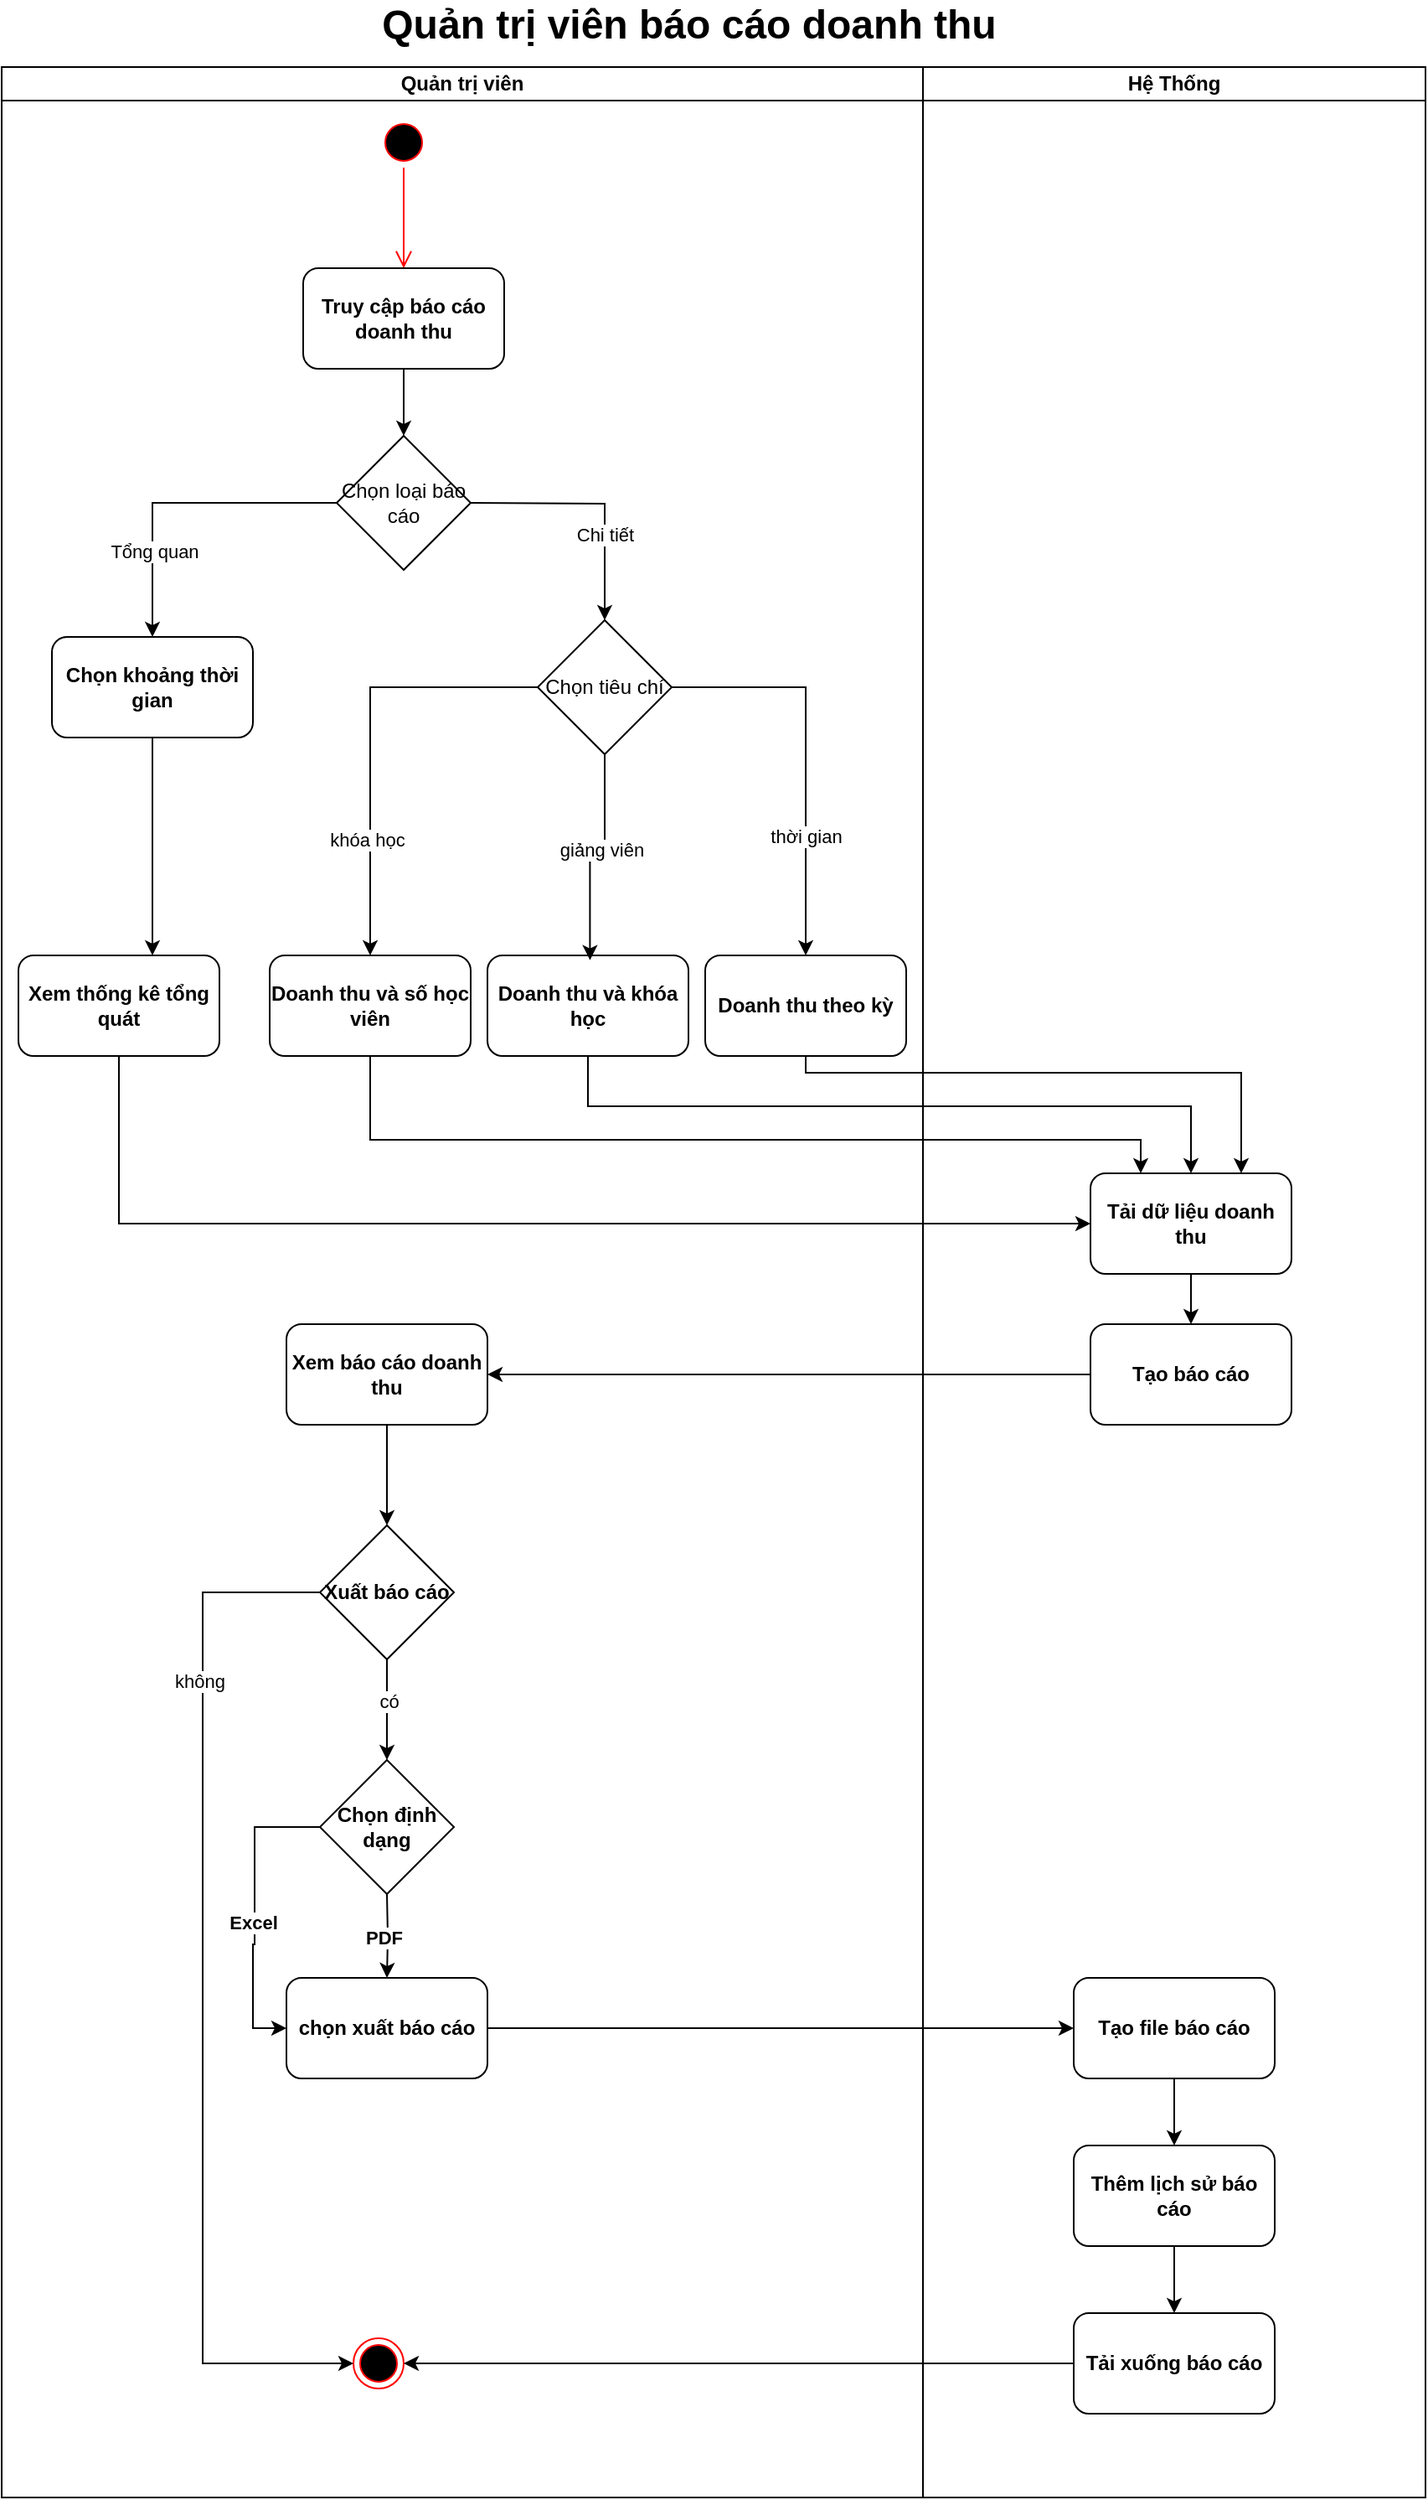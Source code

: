 <mxfile version="26.1.0">
  <diagram name="Page-1" id="gtC0o7gPrioIXNjkpajo">
    <mxGraphModel dx="1678" dy="888" grid="1" gridSize="10" guides="1" tooltips="1" connect="1" arrows="1" fold="1" page="1" pageScale="1" pageWidth="850" pageHeight="1100" math="0" shadow="0">
      <root>
        <mxCell id="0" />
        <mxCell id="1" parent="0" />
        <mxCell id="rXxk_b_7CrcXBClD_stp-1" value="Quản trị viên" style="swimlane;startSize=20;whiteSpace=wrap;html=1;fontStyle=1" vertex="1" parent="1">
          <mxGeometry y="140" width="550" height="1450" as="geometry" />
        </mxCell>
        <mxCell id="rXxk_b_7CrcXBClD_stp-2" value="" style="ellipse;html=1;shape=startState;fillColor=#000000;strokeColor=#ff0000;fontStyle=1" vertex="1" parent="rXxk_b_7CrcXBClD_stp-1">
          <mxGeometry x="225" y="30" width="30" height="30" as="geometry" />
        </mxCell>
        <mxCell id="rXxk_b_7CrcXBClD_stp-3" value="" style="edgeStyle=orthogonalEdgeStyle;html=1;verticalAlign=bottom;endArrow=open;endSize=8;strokeColor=#ff0000;rounded=0;fontStyle=1;entryX=0.5;entryY=0;entryDx=0;entryDy=0;" edge="1" parent="rXxk_b_7CrcXBClD_stp-1" source="rXxk_b_7CrcXBClD_stp-2" target="rXxk_b_7CrcXBClD_stp-17">
          <mxGeometry relative="1" as="geometry">
            <mxPoint x="185" y="120" as="targetPoint" />
            <Array as="points" />
          </mxGeometry>
        </mxCell>
        <mxCell id="rXxk_b_7CrcXBClD_stp-63" style="edgeStyle=orthogonalEdgeStyle;rounded=0;orthogonalLoop=1;jettySize=auto;html=1;entryX=0.5;entryY=0;entryDx=0;entryDy=0;" edge="1" parent="rXxk_b_7CrcXBClD_stp-1" source="rXxk_b_7CrcXBClD_stp-17" target="rXxk_b_7CrcXBClD_stp-50">
          <mxGeometry relative="1" as="geometry" />
        </mxCell>
        <mxCell id="rXxk_b_7CrcXBClD_stp-17" value="Truy cập báo cáo doanh thu" style="rounded=1;whiteSpace=wrap;html=1;fontStyle=1" vertex="1" parent="rXxk_b_7CrcXBClD_stp-1">
          <mxGeometry x="180" y="120" width="120" height="60" as="geometry" />
        </mxCell>
        <mxCell id="rXxk_b_7CrcXBClD_stp-58" style="edgeStyle=orthogonalEdgeStyle;rounded=0;orthogonalLoop=1;jettySize=auto;html=1;" edge="1" parent="rXxk_b_7CrcXBClD_stp-1" source="rXxk_b_7CrcXBClD_stp-50" target="rXxk_b_7CrcXBClD_stp-56">
          <mxGeometry relative="1" as="geometry" />
        </mxCell>
        <mxCell id="rXxk_b_7CrcXBClD_stp-61" value="Tổng quan" style="edgeLabel;html=1;align=center;verticalAlign=middle;resizable=0;points=[];" vertex="1" connectable="0" parent="rXxk_b_7CrcXBClD_stp-58">
          <mxGeometry x="0.463" y="1" relative="1" as="geometry">
            <mxPoint as="offset" />
          </mxGeometry>
        </mxCell>
        <mxCell id="rXxk_b_7CrcXBClD_stp-59" style="edgeStyle=orthogonalEdgeStyle;rounded=0;orthogonalLoop=1;jettySize=auto;html=1;entryX=0.5;entryY=0;entryDx=0;entryDy=0;" edge="1" parent="rXxk_b_7CrcXBClD_stp-1" target="rXxk_b_7CrcXBClD_stp-60">
          <mxGeometry relative="1" as="geometry">
            <mxPoint x="280.001" y="260.029" as="sourcePoint" />
            <mxPoint x="360.03" y="340" as="targetPoint" />
          </mxGeometry>
        </mxCell>
        <mxCell id="rXxk_b_7CrcXBClD_stp-62" value="Chi tiết" style="edgeLabel;html=1;align=center;verticalAlign=middle;resizable=0;points=[];" vertex="1" connectable="0" parent="rXxk_b_7CrcXBClD_stp-59">
          <mxGeometry x="0.315" relative="1" as="geometry">
            <mxPoint as="offset" />
          </mxGeometry>
        </mxCell>
        <mxCell id="rXxk_b_7CrcXBClD_stp-50" value="Chọn loại báo cáo" style="rhombus;whiteSpace=wrap;html=1;" vertex="1" parent="rXxk_b_7CrcXBClD_stp-1">
          <mxGeometry x="200" y="220" width="80" height="80" as="geometry" />
        </mxCell>
        <mxCell id="rXxk_b_7CrcXBClD_stp-56" value="Chọn khoảng thời gian" style="rounded=1;whiteSpace=wrap;html=1;fontStyle=1" vertex="1" parent="rXxk_b_7CrcXBClD_stp-1">
          <mxGeometry x="30" y="340" width="120" height="60" as="geometry" />
        </mxCell>
        <mxCell id="rXxk_b_7CrcXBClD_stp-72" style="edgeStyle=orthogonalEdgeStyle;rounded=0;orthogonalLoop=1;jettySize=auto;html=1;" edge="1" parent="rXxk_b_7CrcXBClD_stp-1" source="rXxk_b_7CrcXBClD_stp-60" target="rXxk_b_7CrcXBClD_stp-69">
          <mxGeometry relative="1" as="geometry" />
        </mxCell>
        <mxCell id="rXxk_b_7CrcXBClD_stp-76" value="khóa học" style="edgeLabel;html=1;align=center;verticalAlign=middle;resizable=0;points=[];" vertex="1" connectable="0" parent="rXxk_b_7CrcXBClD_stp-72">
          <mxGeometry x="0.464" y="-2" relative="1" as="geometry">
            <mxPoint as="offset" />
          </mxGeometry>
        </mxCell>
        <mxCell id="rXxk_b_7CrcXBClD_stp-74" style="edgeStyle=orthogonalEdgeStyle;rounded=0;orthogonalLoop=1;jettySize=auto;html=1;entryX=0.5;entryY=0;entryDx=0;entryDy=0;" edge="1" parent="rXxk_b_7CrcXBClD_stp-1" source="rXxk_b_7CrcXBClD_stp-60" target="rXxk_b_7CrcXBClD_stp-71">
          <mxGeometry relative="1" as="geometry" />
        </mxCell>
        <mxCell id="rXxk_b_7CrcXBClD_stp-78" value="thời gian" style="edgeLabel;html=1;align=center;verticalAlign=middle;resizable=0;points=[];" vertex="1" connectable="0" parent="rXxk_b_7CrcXBClD_stp-74">
          <mxGeometry x="0.408" relative="1" as="geometry">
            <mxPoint as="offset" />
          </mxGeometry>
        </mxCell>
        <mxCell id="rXxk_b_7CrcXBClD_stp-60" value="Chọn tiêu chí" style="rhombus;whiteSpace=wrap;html=1;" vertex="1" parent="rXxk_b_7CrcXBClD_stp-1">
          <mxGeometry x="320" y="330" width="80" height="80" as="geometry" />
        </mxCell>
        <mxCell id="rXxk_b_7CrcXBClD_stp-64" value="Xem thống kê tổng quát" style="rounded=1;whiteSpace=wrap;html=1;fontStyle=1" vertex="1" parent="rXxk_b_7CrcXBClD_stp-1">
          <mxGeometry x="10" y="530" width="120" height="60" as="geometry" />
        </mxCell>
        <mxCell id="rXxk_b_7CrcXBClD_stp-65" style="edgeStyle=orthogonalEdgeStyle;rounded=0;orthogonalLoop=1;jettySize=auto;html=1;" edge="1" parent="rXxk_b_7CrcXBClD_stp-1" source="rXxk_b_7CrcXBClD_stp-56" target="rXxk_b_7CrcXBClD_stp-64">
          <mxGeometry relative="1" as="geometry">
            <Array as="points">
              <mxPoint x="90" y="470" />
              <mxPoint x="90" y="470" />
            </Array>
          </mxGeometry>
        </mxCell>
        <mxCell id="rXxk_b_7CrcXBClD_stp-69" value="Doanh thu và số học viên" style="rounded=1;whiteSpace=wrap;html=1;fontStyle=1" vertex="1" parent="rXxk_b_7CrcXBClD_stp-1">
          <mxGeometry x="160" y="530" width="120" height="60" as="geometry" />
        </mxCell>
        <mxCell id="rXxk_b_7CrcXBClD_stp-70" value="Doanh thu và khóa học" style="rounded=1;whiteSpace=wrap;html=1;fontStyle=1" vertex="1" parent="rXxk_b_7CrcXBClD_stp-1">
          <mxGeometry x="290" y="530" width="120" height="60" as="geometry" />
        </mxCell>
        <mxCell id="rXxk_b_7CrcXBClD_stp-71" value="Doanh thu theo kỳ" style="rounded=1;whiteSpace=wrap;html=1;fontStyle=1" vertex="1" parent="rXxk_b_7CrcXBClD_stp-1">
          <mxGeometry x="420" y="530" width="120" height="60" as="geometry" />
        </mxCell>
        <mxCell id="rXxk_b_7CrcXBClD_stp-75" style="edgeStyle=orthogonalEdgeStyle;rounded=0;orthogonalLoop=1;jettySize=auto;html=1;entryX=0.51;entryY=0.047;entryDx=0;entryDy=0;entryPerimeter=0;" edge="1" parent="rXxk_b_7CrcXBClD_stp-1" source="rXxk_b_7CrcXBClD_stp-60" target="rXxk_b_7CrcXBClD_stp-70">
          <mxGeometry relative="1" as="geometry" />
        </mxCell>
        <mxCell id="rXxk_b_7CrcXBClD_stp-77" value="giảng viên" style="edgeLabel;html=1;align=center;verticalAlign=middle;resizable=0;points=[];" vertex="1" connectable="0" parent="rXxk_b_7CrcXBClD_stp-75">
          <mxGeometry x="-0.14" y="-2" relative="1" as="geometry">
            <mxPoint as="offset" />
          </mxGeometry>
        </mxCell>
        <mxCell id="rXxk_b_7CrcXBClD_stp-167" style="edgeStyle=orthogonalEdgeStyle;rounded=0;orthogonalLoop=1;jettySize=auto;html=1;entryX=0.5;entryY=0;entryDx=0;entryDy=0;" edge="1" parent="rXxk_b_7CrcXBClD_stp-1" source="rXxk_b_7CrcXBClD_stp-85" target="rXxk_b_7CrcXBClD_stp-166">
          <mxGeometry relative="1" as="geometry" />
        </mxCell>
        <mxCell id="rXxk_b_7CrcXBClD_stp-85" value="Xem báo cáo doanh thu" style="rounded=1;whiteSpace=wrap;html=1;fontStyle=1" vertex="1" parent="rXxk_b_7CrcXBClD_stp-1">
          <mxGeometry x="170" y="750" width="120" height="60" as="geometry" />
        </mxCell>
        <mxCell id="rXxk_b_7CrcXBClD_stp-166" value="Xuất báo cáo" style="rhombus;whiteSpace=wrap;html=1;fontStyle=1" vertex="1" parent="rXxk_b_7CrcXBClD_stp-1">
          <mxGeometry x="190" y="870" width="80" height="80" as="geometry" />
        </mxCell>
        <mxCell id="rXxk_b_7CrcXBClD_stp-22" value="Hệ Thống" style="swimlane;startSize=20;whiteSpace=wrap;html=1;fontStyle=1" vertex="1" parent="1">
          <mxGeometry x="550" y="140" width="300" height="1450" as="geometry" />
        </mxCell>
        <mxCell id="rXxk_b_7CrcXBClD_stp-84" style="edgeStyle=orthogonalEdgeStyle;rounded=0;orthogonalLoop=1;jettySize=auto;html=1;" edge="1" parent="rXxk_b_7CrcXBClD_stp-22" source="rXxk_b_7CrcXBClD_stp-66" target="rXxk_b_7CrcXBClD_stp-83">
          <mxGeometry relative="1" as="geometry" />
        </mxCell>
        <mxCell id="rXxk_b_7CrcXBClD_stp-66" value="Tải dữ liệu doanh thu" style="rounded=1;whiteSpace=wrap;html=1;fontStyle=1" vertex="1" parent="rXxk_b_7CrcXBClD_stp-22">
          <mxGeometry x="100" y="660" width="120" height="60" as="geometry" />
        </mxCell>
        <mxCell id="rXxk_b_7CrcXBClD_stp-83" value="Tạo báo cáo" style="rounded=1;whiteSpace=wrap;html=1;fontStyle=1" vertex="1" parent="rXxk_b_7CrcXBClD_stp-22">
          <mxGeometry x="100" y="750" width="120" height="60" as="geometry" />
        </mxCell>
        <mxCell id="rXxk_b_7CrcXBClD_stp-113" style="edgeStyle=orthogonalEdgeStyle;rounded=0;orthogonalLoop=1;jettySize=auto;html=1;fontStyle=1" edge="1" parent="rXxk_b_7CrcXBClD_stp-22" target="rXxk_b_7CrcXBClD_stp-117">
          <mxGeometry relative="1" as="geometry">
            <mxPoint x="-320" y="1090" as="sourcePoint" />
          </mxGeometry>
        </mxCell>
        <mxCell id="rXxk_b_7CrcXBClD_stp-114" value="PDF" style="edgeLabel;html=1;align=center;verticalAlign=middle;resizable=0;points=[];fontStyle=1" vertex="1" connectable="0" parent="rXxk_b_7CrcXBClD_stp-113">
          <mxGeometry x="0.044" y="-2" relative="1" as="geometry">
            <mxPoint as="offset" />
          </mxGeometry>
        </mxCell>
        <mxCell id="rXxk_b_7CrcXBClD_stp-115" style="edgeStyle=orthogonalEdgeStyle;rounded=0;orthogonalLoop=1;jettySize=auto;html=1;entryX=0;entryY=0.5;entryDx=0;entryDy=0;fontStyle=1" edge="1" parent="rXxk_b_7CrcXBClD_stp-22" target="rXxk_b_7CrcXBClD_stp-117">
          <mxGeometry relative="1" as="geometry">
            <Array as="points">
              <mxPoint x="-399" y="1050" />
              <mxPoint x="-399" y="1120" />
              <mxPoint x="-400" y="1180" />
            </Array>
            <mxPoint x="-360" y="1050" as="sourcePoint" />
          </mxGeometry>
        </mxCell>
        <mxCell id="rXxk_b_7CrcXBClD_stp-116" value="Excel" style="edgeLabel;html=1;align=center;verticalAlign=middle;resizable=0;points=[];fontStyle=1" vertex="1" connectable="0" parent="rXxk_b_7CrcXBClD_stp-115">
          <mxGeometry x="0.067" y="-1" relative="1" as="geometry">
            <mxPoint as="offset" />
          </mxGeometry>
        </mxCell>
        <mxCell id="rXxk_b_7CrcXBClD_stp-117" value="chọn xuất báo cáo" style="rounded=1;whiteSpace=wrap;html=1;fontStyle=1" vertex="1" parent="rXxk_b_7CrcXBClD_stp-22">
          <mxGeometry x="-380" y="1140" width="120" height="60" as="geometry" />
        </mxCell>
        <mxCell id="rXxk_b_7CrcXBClD_stp-118" value="" style="ellipse;html=1;shape=endState;fillColor=#000000;strokeColor=#ff0000;fontStyle=1" vertex="1" parent="rXxk_b_7CrcXBClD_stp-22">
          <mxGeometry x="-340" y="1355" width="30" height="30" as="geometry" />
        </mxCell>
        <mxCell id="rXxk_b_7CrcXBClD_stp-119" style="edgeStyle=orthogonalEdgeStyle;rounded=0;orthogonalLoop=1;jettySize=auto;html=1;fontStyle=1" edge="1" parent="rXxk_b_7CrcXBClD_stp-22" source="rXxk_b_7CrcXBClD_stp-120" target="rXxk_b_7CrcXBClD_stp-122">
          <mxGeometry relative="1" as="geometry" />
        </mxCell>
        <mxCell id="rXxk_b_7CrcXBClD_stp-120" value="Tạo file báo cáo" style="rounded=1;whiteSpace=wrap;html=1;fontStyle=1" vertex="1" parent="rXxk_b_7CrcXBClD_stp-22">
          <mxGeometry x="90" y="1140" width="120" height="60" as="geometry" />
        </mxCell>
        <mxCell id="rXxk_b_7CrcXBClD_stp-121" value="" style="edgeStyle=orthogonalEdgeStyle;rounded=0;orthogonalLoop=1;jettySize=auto;html=1;fontStyle=1" edge="1" parent="rXxk_b_7CrcXBClD_stp-22" source="rXxk_b_7CrcXBClD_stp-122" target="rXxk_b_7CrcXBClD_stp-123">
          <mxGeometry relative="1" as="geometry" />
        </mxCell>
        <mxCell id="rXxk_b_7CrcXBClD_stp-122" value="Thêm lịch sử báo cáo" style="rounded=1;whiteSpace=wrap;html=1;fontStyle=1" vertex="1" parent="rXxk_b_7CrcXBClD_stp-22">
          <mxGeometry x="90" y="1240" width="120" height="60" as="geometry" />
        </mxCell>
        <mxCell id="rXxk_b_7CrcXBClD_stp-123" value="Tải xuống báo cáo" style="rounded=1;whiteSpace=wrap;html=1;fontStyle=1" vertex="1" parent="rXxk_b_7CrcXBClD_stp-22">
          <mxGeometry x="90" y="1340" width="120" height="60" as="geometry" />
        </mxCell>
        <mxCell id="rXxk_b_7CrcXBClD_stp-124" style="edgeStyle=orthogonalEdgeStyle;rounded=0;orthogonalLoop=1;jettySize=auto;html=1;fontStyle=1" edge="1" parent="rXxk_b_7CrcXBClD_stp-22" source="rXxk_b_7CrcXBClD_stp-117" target="rXxk_b_7CrcXBClD_stp-120">
          <mxGeometry relative="1" as="geometry" />
        </mxCell>
        <mxCell id="rXxk_b_7CrcXBClD_stp-125" style="edgeStyle=orthogonalEdgeStyle;rounded=0;orthogonalLoop=1;jettySize=auto;html=1;entryX=1;entryY=0.5;entryDx=0;entryDy=0;fontStyle=1" edge="1" parent="rXxk_b_7CrcXBClD_stp-22" source="rXxk_b_7CrcXBClD_stp-123" target="rXxk_b_7CrcXBClD_stp-118">
          <mxGeometry relative="1" as="geometry" />
        </mxCell>
        <mxCell id="rXxk_b_7CrcXBClD_stp-164" value="Chọn định dạng" style="rhombus;whiteSpace=wrap;html=1;fontStyle=1" vertex="1" parent="rXxk_b_7CrcXBClD_stp-22">
          <mxGeometry x="-360" y="1010" width="80" height="80" as="geometry" />
        </mxCell>
        <mxCell id="rXxk_b_7CrcXBClD_stp-37" value="&lt;span style=&quot;font-size: 24px;&quot;&gt;Quản trị viên báo cáo doanh thu&lt;/span&gt;" style="text;html=1;align=center;verticalAlign=middle;whiteSpace=wrap;rounded=0;fontStyle=1" vertex="1" parent="1">
          <mxGeometry x="140" y="100" width="541" height="30" as="geometry" />
        </mxCell>
        <mxCell id="rXxk_b_7CrcXBClD_stp-79" style="edgeStyle=orthogonalEdgeStyle;rounded=0;orthogonalLoop=1;jettySize=auto;html=1;entryX=0;entryY=0.5;entryDx=0;entryDy=0;" edge="1" parent="1" source="rXxk_b_7CrcXBClD_stp-64" target="rXxk_b_7CrcXBClD_stp-66">
          <mxGeometry relative="1" as="geometry">
            <Array as="points">
              <mxPoint x="70" y="830" />
            </Array>
          </mxGeometry>
        </mxCell>
        <mxCell id="rXxk_b_7CrcXBClD_stp-80" style="edgeStyle=orthogonalEdgeStyle;rounded=0;orthogonalLoop=1;jettySize=auto;html=1;entryX=0.25;entryY=0;entryDx=0;entryDy=0;" edge="1" parent="1" source="rXxk_b_7CrcXBClD_stp-69" target="rXxk_b_7CrcXBClD_stp-66">
          <mxGeometry relative="1" as="geometry">
            <Array as="points">
              <mxPoint x="220" y="780" />
              <mxPoint x="680" y="780" />
            </Array>
          </mxGeometry>
        </mxCell>
        <mxCell id="rXxk_b_7CrcXBClD_stp-81" style="edgeStyle=orthogonalEdgeStyle;rounded=0;orthogonalLoop=1;jettySize=auto;html=1;" edge="1" parent="1" source="rXxk_b_7CrcXBClD_stp-70" target="rXxk_b_7CrcXBClD_stp-66">
          <mxGeometry relative="1" as="geometry">
            <Array as="points">
              <mxPoint x="350" y="760" />
              <mxPoint x="710" y="760" />
            </Array>
          </mxGeometry>
        </mxCell>
        <mxCell id="rXxk_b_7CrcXBClD_stp-82" style="edgeStyle=orthogonalEdgeStyle;rounded=0;orthogonalLoop=1;jettySize=auto;html=1;entryX=0.75;entryY=0;entryDx=0;entryDy=0;" edge="1" parent="1" source="rXxk_b_7CrcXBClD_stp-71" target="rXxk_b_7CrcXBClD_stp-66">
          <mxGeometry relative="1" as="geometry">
            <Array as="points">
              <mxPoint x="480" y="740" />
              <mxPoint x="740" y="740" />
            </Array>
          </mxGeometry>
        </mxCell>
        <mxCell id="rXxk_b_7CrcXBClD_stp-87" style="edgeStyle=orthogonalEdgeStyle;rounded=0;orthogonalLoop=1;jettySize=auto;html=1;entryX=1;entryY=0.5;entryDx=0;entryDy=0;" edge="1" parent="1" source="rXxk_b_7CrcXBClD_stp-83" target="rXxk_b_7CrcXBClD_stp-85">
          <mxGeometry relative="1" as="geometry" />
        </mxCell>
        <mxCell id="rXxk_b_7CrcXBClD_stp-168" style="edgeStyle=orthogonalEdgeStyle;rounded=0;orthogonalLoop=1;jettySize=auto;html=1;entryX=0;entryY=0.5;entryDx=0;entryDy=0;" edge="1" parent="1" source="rXxk_b_7CrcXBClD_stp-166" target="rXxk_b_7CrcXBClD_stp-118">
          <mxGeometry relative="1" as="geometry">
            <Array as="points">
              <mxPoint x="120" y="1050" />
              <mxPoint x="120" y="1510" />
            </Array>
          </mxGeometry>
        </mxCell>
        <mxCell id="rXxk_b_7CrcXBClD_stp-169" value="không" style="edgeLabel;html=1;align=center;verticalAlign=middle;resizable=0;points=[];" vertex="1" connectable="0" parent="rXxk_b_7CrcXBClD_stp-168">
          <mxGeometry x="-0.603" y="-2" relative="1" as="geometry">
            <mxPoint as="offset" />
          </mxGeometry>
        </mxCell>
        <mxCell id="rXxk_b_7CrcXBClD_stp-170" style="edgeStyle=orthogonalEdgeStyle;rounded=0;orthogonalLoop=1;jettySize=auto;html=1;" edge="1" parent="1" source="rXxk_b_7CrcXBClD_stp-166" target="rXxk_b_7CrcXBClD_stp-164">
          <mxGeometry relative="1" as="geometry" />
        </mxCell>
        <mxCell id="rXxk_b_7CrcXBClD_stp-171" value="có" style="edgeLabel;html=1;align=center;verticalAlign=middle;resizable=0;points=[];" vertex="1" connectable="0" parent="rXxk_b_7CrcXBClD_stp-170">
          <mxGeometry x="-0.167" y="1" relative="1" as="geometry">
            <mxPoint as="offset" />
          </mxGeometry>
        </mxCell>
      </root>
    </mxGraphModel>
  </diagram>
</mxfile>
